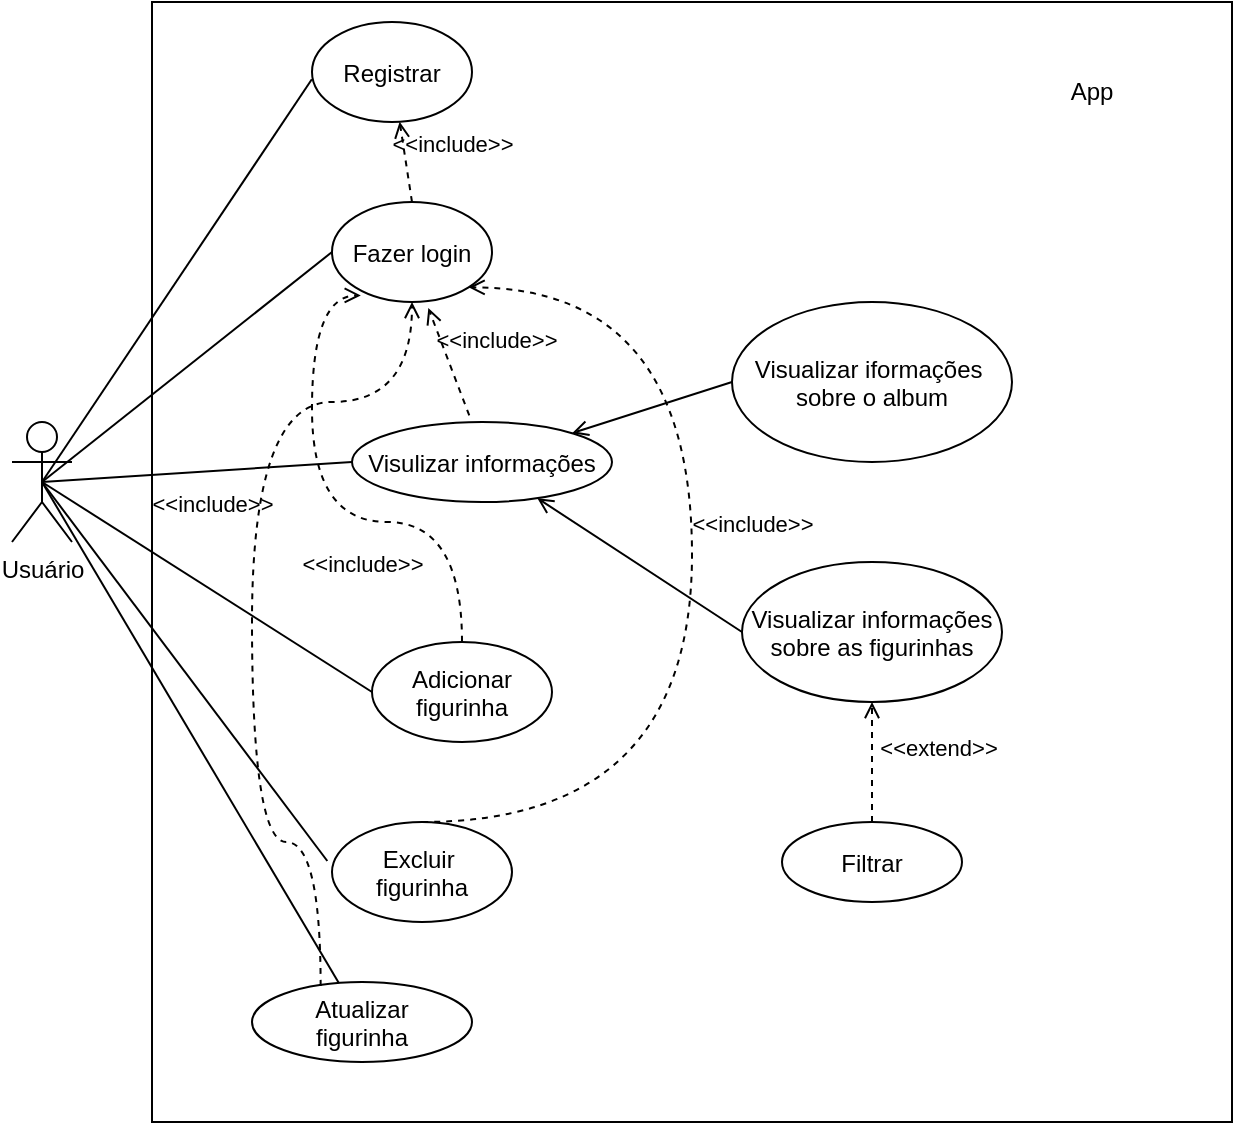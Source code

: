 <mxfile>
    <diagram id="O7XSlXT4A6qqg4Y5WJ-D" name="Page-1">
        <mxGraphModel dx="879" dy="643" grid="1" gridSize="10" guides="1" tooltips="1" connect="1" arrows="1" fold="1" page="1" pageScale="1" pageWidth="850" pageHeight="1100" math="0" shadow="0">
            <root>
                <mxCell id="0"/>
                <mxCell id="1" parent="0"/>
                <mxCell id="14" style="edgeStyle=none;html=1;exitX=0.5;exitY=0.5;exitDx=0;exitDy=0;exitPerimeter=0;entryX=0;entryY=0.5;entryDx=0;entryDy=0;endArrow=none;endFill=0;" edge="1" parent="1" source="2" target="12">
                    <mxGeometry relative="1" as="geometry"/>
                </mxCell>
                <mxCell id="16" style="edgeStyle=none;html=1;exitX=0.5;exitY=0.5;exitDx=0;exitDy=0;exitPerimeter=0;startArrow=none;startFill=0;endArrow=none;endFill=0;entryX=0;entryY=0.5;entryDx=0;entryDy=0;" edge="1" parent="1" source="2" target="17">
                    <mxGeometry relative="1" as="geometry">
                        <mxPoint x="200" y="220" as="targetPoint"/>
                    </mxGeometry>
                </mxCell>
                <mxCell id="18" style="edgeStyle=none;html=1;exitX=0.5;exitY=0.5;exitDx=0;exitDy=0;exitPerimeter=0;entryX=-0.001;entryY=0.573;entryDx=0;entryDy=0;entryPerimeter=0;startArrow=none;startFill=0;endArrow=none;endFill=0;" edge="1" parent="1" source="2" target="11">
                    <mxGeometry relative="1" as="geometry"/>
                </mxCell>
                <mxCell id="37" style="edgeStyle=none;html=1;exitX=0.5;exitY=0.5;exitDx=0;exitDy=0;exitPerimeter=0;entryX=0;entryY=0.5;entryDx=0;entryDy=0;startArrow=none;startFill=0;endArrow=none;endFill=0;" edge="1" parent="1" source="2" target="36">
                    <mxGeometry relative="1" as="geometry"/>
                </mxCell>
                <mxCell id="53" style="html=1;exitX=0.5;exitY=0.5;exitDx=0;exitDy=0;exitPerimeter=0;startArrow=none;startFill=0;endArrow=none;endFill=0;elbow=vertical;" edge="1" parent="1" source="2" target="51">
                    <mxGeometry relative="1" as="geometry"/>
                </mxCell>
                <mxCell id="2" value="Usuário" style="shape=umlActor;verticalLabelPosition=bottom;verticalAlign=top;html=1;" vertex="1" parent="1">
                    <mxGeometry x="10" y="220" width="30" height="60" as="geometry"/>
                </mxCell>
                <mxCell id="11" value="Registrar" style="ellipse;" vertex="1" parent="1">
                    <mxGeometry x="160" y="20" width="80" height="50" as="geometry"/>
                </mxCell>
                <mxCell id="23" style="edgeStyle=none;html=1;exitX=0.5;exitY=0;exitDx=0;exitDy=0;dashed=1;startArrow=open;startFill=0;endArrow=none;endFill=0;" edge="1" parent="1" source="12">
                    <mxGeometry relative="1" as="geometry">
                        <mxPoint x="210.143" y="109.857" as="targetPoint"/>
                    </mxGeometry>
                </mxCell>
                <mxCell id="12" value="Fazer login" style="ellipse;" vertex="1" parent="1">
                    <mxGeometry x="170" y="110" width="80" height="50" as="geometry"/>
                </mxCell>
                <mxCell id="27" style="edgeStyle=none;html=1;entryX=0;entryY=0.5;entryDx=0;entryDy=0;startArrow=open;startFill=0;endArrow=none;endFill=0;" edge="1" parent="1" source="17" target="26">
                    <mxGeometry relative="1" as="geometry"/>
                </mxCell>
                <mxCell id="29" style="edgeStyle=none;html=1;entryX=0;entryY=0.5;entryDx=0;entryDy=0;startArrow=open;startFill=0;endArrow=none;endFill=0;" edge="1" parent="1" source="17" target="28">
                    <mxGeometry relative="1" as="geometry"/>
                </mxCell>
                <mxCell id="17" value="Visulizar informações" style="ellipse;" vertex="1" parent="1">
                    <mxGeometry x="180" y="220" width="130" height="40" as="geometry"/>
                </mxCell>
                <mxCell id="21" value="&amp;lt;&amp;lt;include&amp;gt;&amp;gt;" style="html=1;verticalAlign=bottom;labelBackgroundColor=none;endArrow=open;endFill=0;dashed=1;exitX=0.451;exitY=-0.082;exitDx=0;exitDy=0;exitPerimeter=0;entryX=0.602;entryY=1.06;entryDx=0;entryDy=0;entryPerimeter=0;" edge="1" parent="1" source="17" target="12">
                    <mxGeometry x="-0.247" y="-23" width="160" relative="1" as="geometry">
                        <mxPoint x="320" y="350" as="sourcePoint"/>
                        <mxPoint x="480" y="350" as="targetPoint"/>
                        <mxPoint as="offset"/>
                    </mxGeometry>
                </mxCell>
                <mxCell id="22" value="&amp;lt;&amp;lt;include&amp;gt;&amp;gt;" style="html=1;verticalAlign=bottom;labelBackgroundColor=none;endArrow=open;endFill=0;dashed=1;exitX=0.5;exitY=0;exitDx=0;exitDy=0;" edge="1" parent="1" source="12" target="11">
                    <mxGeometry x="-0.178" y="-23" width="160" relative="1" as="geometry">
                        <mxPoint x="230" y="200" as="sourcePoint"/>
                        <mxPoint x="390" y="200" as="targetPoint"/>
                        <mxPoint as="offset"/>
                    </mxGeometry>
                </mxCell>
                <mxCell id="25" value="" style="rounded=0;whiteSpace=wrap;html=1;fillColor=none;" vertex="1" parent="1">
                    <mxGeometry x="80" y="10" width="540" height="560" as="geometry"/>
                </mxCell>
                <mxCell id="26" value="Visualizar iformações &#10;sobre o album" style="ellipse;fillColor=none;" vertex="1" parent="1">
                    <mxGeometry x="370" y="160" width="140" height="80" as="geometry"/>
                </mxCell>
                <mxCell id="28" value="Visualizar informações &#10;sobre as figurinhas" style="ellipse;fillColor=none;" vertex="1" parent="1">
                    <mxGeometry x="375" y="290" width="130" height="70" as="geometry"/>
                </mxCell>
                <mxCell id="31" value="Filtrar" style="ellipse;fillColor=none;" vertex="1" parent="1">
                    <mxGeometry x="395" y="420" width="90" height="40" as="geometry"/>
                </mxCell>
                <mxCell id="33" value="&amp;lt;&amp;lt;extend&amp;gt;&amp;gt;" style="html=1;verticalAlign=bottom;labelBackgroundColor=none;endArrow=open;endFill=0;dashed=1;exitX=0.5;exitY=0;exitDx=0;exitDy=0;entryX=0.5;entryY=1;entryDx=0;entryDy=0;" edge="1" parent="1" source="31" target="28">
                    <mxGeometry x="-0.069" y="-33" width="160" relative="1" as="geometry">
                        <mxPoint x="430" y="400" as="sourcePoint"/>
                        <mxPoint x="550" y="410" as="targetPoint"/>
                        <mxPoint as="offset"/>
                    </mxGeometry>
                </mxCell>
                <mxCell id="36" value="Adicionar&#10;figurinha" style="ellipse;fillColor=none;" vertex="1" parent="1">
                    <mxGeometry x="190" y="330" width="90" height="50" as="geometry"/>
                </mxCell>
                <mxCell id="39" value="&amp;lt;&amp;lt;include&amp;gt;&amp;gt;" style="html=1;verticalAlign=bottom;labelBackgroundColor=none;endArrow=open;endFill=0;dashed=1;exitX=0.5;exitY=0;exitDx=0;exitDy=0;entryX=0.18;entryY=0.934;entryDx=0;entryDy=0;edgeStyle=orthogonalEdgeStyle;elbow=vertical;entryPerimeter=0;curved=1;" edge="1" parent="1" source="36" target="12">
                    <mxGeometry x="-0.01" y="50" width="160" relative="1" as="geometry">
                        <mxPoint x="200" y="370" as="sourcePoint"/>
                        <mxPoint x="360" y="370" as="targetPoint"/>
                        <Array as="points">
                            <mxPoint x="235" y="270"/>
                            <mxPoint x="160" y="270"/>
                            <mxPoint x="160" y="157"/>
                        </Array>
                        <mxPoint as="offset"/>
                    </mxGeometry>
                </mxCell>
                <mxCell id="42" value="Excluir &#10;figurinha" style="ellipse;fillColor=none;" vertex="1" parent="1">
                    <mxGeometry x="170" y="420" width="90" height="50" as="geometry"/>
                </mxCell>
                <mxCell id="45" style="edgeStyle=none;html=1;exitX=0.5;exitY=0.5;exitDx=0;exitDy=0;exitPerimeter=0;entryX=-0.026;entryY=0.39;entryDx=0;entryDy=0;startArrow=none;startFill=0;endArrow=none;endFill=0;entryPerimeter=0;" edge="1" parent="1" source="2" target="42">
                    <mxGeometry relative="1" as="geometry">
                        <mxPoint x="35" y="260" as="sourcePoint"/>
                        <mxPoint x="200" y="365" as="targetPoint"/>
                    </mxGeometry>
                </mxCell>
                <mxCell id="47" value="&amp;lt;&amp;lt;include&amp;gt;&amp;gt;" style="html=1;verticalAlign=bottom;labelBackgroundColor=none;endArrow=open;endFill=0;dashed=1;elbow=vertical;exitX=0.5;exitY=0;exitDx=0;exitDy=0;entryX=1;entryY=1;entryDx=0;entryDy=0;edgeStyle=orthogonalEdgeStyle;curved=1;" edge="1" parent="1" source="42" target="12">
                    <mxGeometry x="0.07" y="-30" width="160" relative="1" as="geometry">
                        <mxPoint x="240" y="540" as="sourcePoint"/>
                        <mxPoint x="400" y="540" as="targetPoint"/>
                        <Array as="points">
                            <mxPoint x="350" y="420"/>
                            <mxPoint x="350" y="153"/>
                        </Array>
                        <mxPoint as="offset"/>
                    </mxGeometry>
                </mxCell>
                <mxCell id="51" value="Atualizar&#10;figurinha" style="ellipse;fillColor=none;" vertex="1" parent="1">
                    <mxGeometry x="130" y="500" width="110" height="40" as="geometry"/>
                </mxCell>
                <mxCell id="54" value="&amp;lt;&amp;lt;include&amp;gt;&amp;gt;" style="html=1;verticalAlign=bottom;labelBackgroundColor=none;endArrow=open;endFill=0;dashed=1;elbow=vertical;exitX=0.312;exitY=0.05;exitDx=0;exitDy=0;edgeStyle=orthogonalEdgeStyle;curved=1;exitPerimeter=0;" edge="1" parent="1" source="51" target="12">
                    <mxGeometry x="0.036" y="-55" width="160" relative="1" as="geometry">
                        <mxPoint x="230" y="477.33" as="sourcePoint"/>
                        <mxPoint x="253.284" y="210.008" as="targetPoint"/>
                        <Array as="points">
                            <mxPoint x="164" y="430"/>
                            <mxPoint x="130" y="430"/>
                            <mxPoint x="130" y="210"/>
                            <mxPoint x="210" y="210"/>
                        </Array>
                        <mxPoint as="offset"/>
                    </mxGeometry>
                </mxCell>
                <mxCell id="56" value="App" style="text;html=1;strokeColor=none;fillColor=none;align=center;verticalAlign=middle;whiteSpace=wrap;rounded=0;" vertex="1" parent="1">
                    <mxGeometry x="520" y="40" width="60" height="30" as="geometry"/>
                </mxCell>
            </root>
        </mxGraphModel>
    </diagram>
</mxfile>